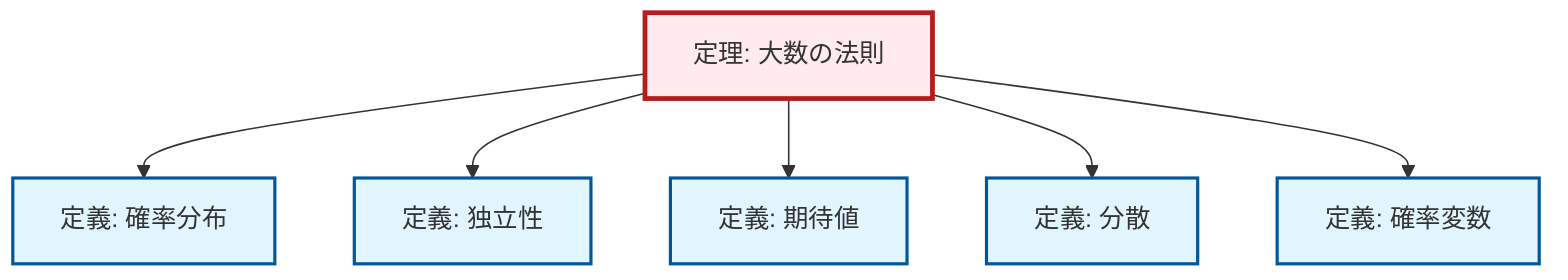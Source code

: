 graph TD
    classDef definition fill:#e1f5fe,stroke:#01579b,stroke-width:2px
    classDef theorem fill:#f3e5f5,stroke:#4a148c,stroke-width:2px
    classDef axiom fill:#fff3e0,stroke:#e65100,stroke-width:2px
    classDef example fill:#e8f5e9,stroke:#1b5e20,stroke-width:2px
    classDef current fill:#ffebee,stroke:#b71c1c,stroke-width:3px
    def-independence["定義: 独立性"]:::definition
    def-expectation["定義: 期待値"]:::definition
    thm-law-of-large-numbers["定理: 大数の法則"]:::theorem
    def-random-variable["定義: 確率変数"]:::definition
    def-variance["定義: 分散"]:::definition
    def-probability-distribution["定義: 確率分布"]:::definition
    thm-law-of-large-numbers --> def-probability-distribution
    thm-law-of-large-numbers --> def-independence
    thm-law-of-large-numbers --> def-expectation
    thm-law-of-large-numbers --> def-variance
    thm-law-of-large-numbers --> def-random-variable
    class thm-law-of-large-numbers current